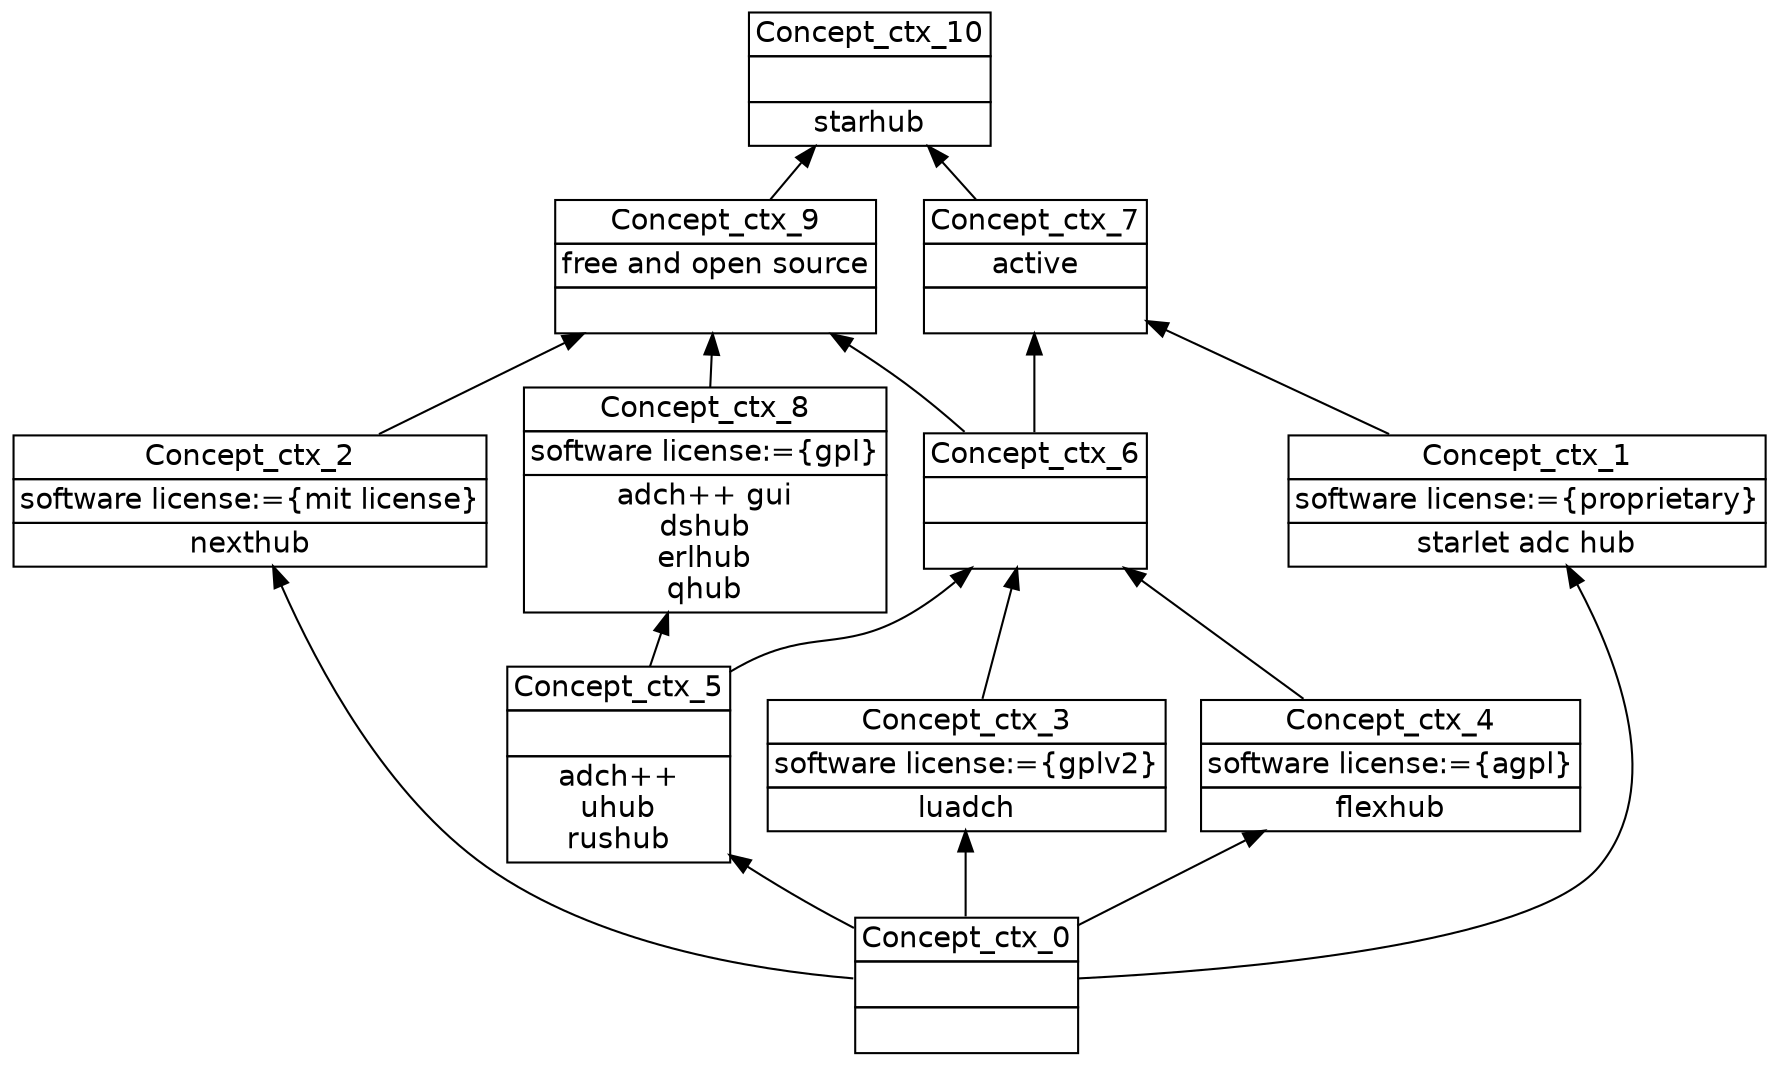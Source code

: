 digraph G { 
	rankdir=BT;
	margin=0;
	node [margin="0.03,0.03",fontname="DejaVu Sans"];
	ranksep=0.3;
	nodesep=0.2;
//graph[label="name:ctx,concept number:11,object number:12,attribute number:7"
0 [shape=none,label=<<table border="0" cellborder="1" cellspacing="0" port="p"><tr><td>Concept_ctx_10</td></tr><tr><td><br/></td></tr><tr><td>starhub<br/></td></tr></table>>];
1 [shape=none,label=<<table border="0" cellborder="1" cellspacing="0" port="p"><tr><td>Concept_ctx_9</td></tr><tr><td>free and open source<br/></td></tr><tr><td><br/></td></tr></table>>];
2 [shape=none,label=<<table border="0" cellborder="1" cellspacing="0" port="p"><tr><td>Concept_ctx_6</td></tr><tr><td><br/></td></tr><tr><td><br/></td></tr></table>>];
3 [shape=none,label=<<table border="0" cellborder="1" cellspacing="0" port="p"><tr><td>Concept_ctx_7</td></tr><tr><td>active<br/></td></tr><tr><td><br/></td></tr></table>>];
4 [shape=none,label=<<table border="0" cellborder="1" cellspacing="0" port="p"><tr><td>Concept_ctx_5</td></tr><tr><td><br/></td></tr><tr><td>adch++<br/>uhub<br/>rushub<br/></td></tr></table>>];
5 [shape=none,label=<<table border="0" cellborder="1" cellspacing="0" port="p"><tr><td>Concept_ctx_8</td></tr><tr><td>software license:={gpl}<br/></td></tr><tr><td>adch++ gui<br/>dshub<br/>erlhub<br/>qhub<br/></td></tr></table>>];
6 [shape=none,label=<<table border="0" cellborder="1" cellspacing="0" port="p"><tr><td>Concept_ctx_0</td></tr><tr><td><br/></td></tr><tr><td><br/></td></tr></table>>];
7 [shape=none,label=<<table border="0" cellborder="1" cellspacing="0" port="p"><tr><td>Concept_ctx_1</td></tr><tr><td>software license:={proprietary}<br/></td></tr><tr><td>starlet adc hub<br/></td></tr></table>>];
8 [shape=none,label=<<table border="0" cellborder="1" cellspacing="0" port="p"><tr><td>Concept_ctx_2</td></tr><tr><td>software license:={mit license}<br/></td></tr><tr><td>nexthub<br/></td></tr></table>>];
9 [shape=none,label=<<table border="0" cellborder="1" cellspacing="0" port="p"><tr><td>Concept_ctx_4</td></tr><tr><td>software license:={agpl}<br/></td></tr><tr><td>flexhub<br/></td></tr></table>>];
10 [shape=none,label=<<table border="0" cellborder="1" cellspacing="0" port="p"><tr><td>Concept_ctx_3</td></tr><tr><td>software license:={gplv2}<br/></td></tr><tr><td>luadch<br/></td></tr></table>>];
	3:p -> 0:p
	1:p -> 0:p
	2:p -> 1:p
	5:p -> 1:p
	8:p -> 1:p
	4:p -> 2:p
	9:p -> 2:p
	10:p -> 2:p
	2:p -> 3:p
	7:p -> 3:p
	6:p -> 4:p
	4:p -> 5:p
	6:p -> 7:p
	6:p -> 8:p
	6:p -> 9:p
	6:p -> 10:p
}
